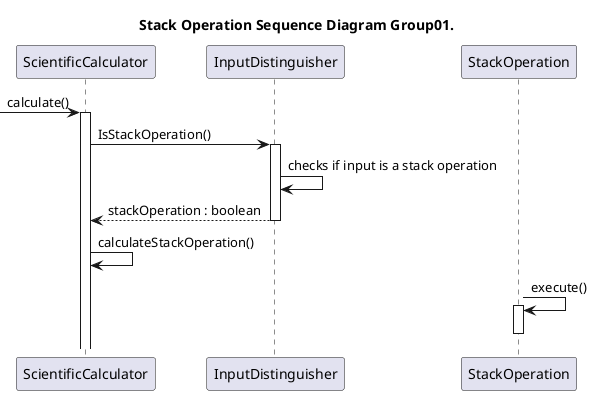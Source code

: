 @startuml StackOperation_SequenceDiagram_Group01

title Stack Operation Sequence Diagram Group01.

participant ScientificCalculator as calc
participant InputDistinguisher as input
participant StackOperation as stack

-> calc:calculate()
activate calc

calc -> input : IsStackOperation()
activate input
input -> input : checks if input is a stack operation
input --> calc : stackOperation : boolean
deactivate input

calc -> calc : calculateStackOperation()
stack -> stack : execute()
activate stack
deactivate stack

@enduml